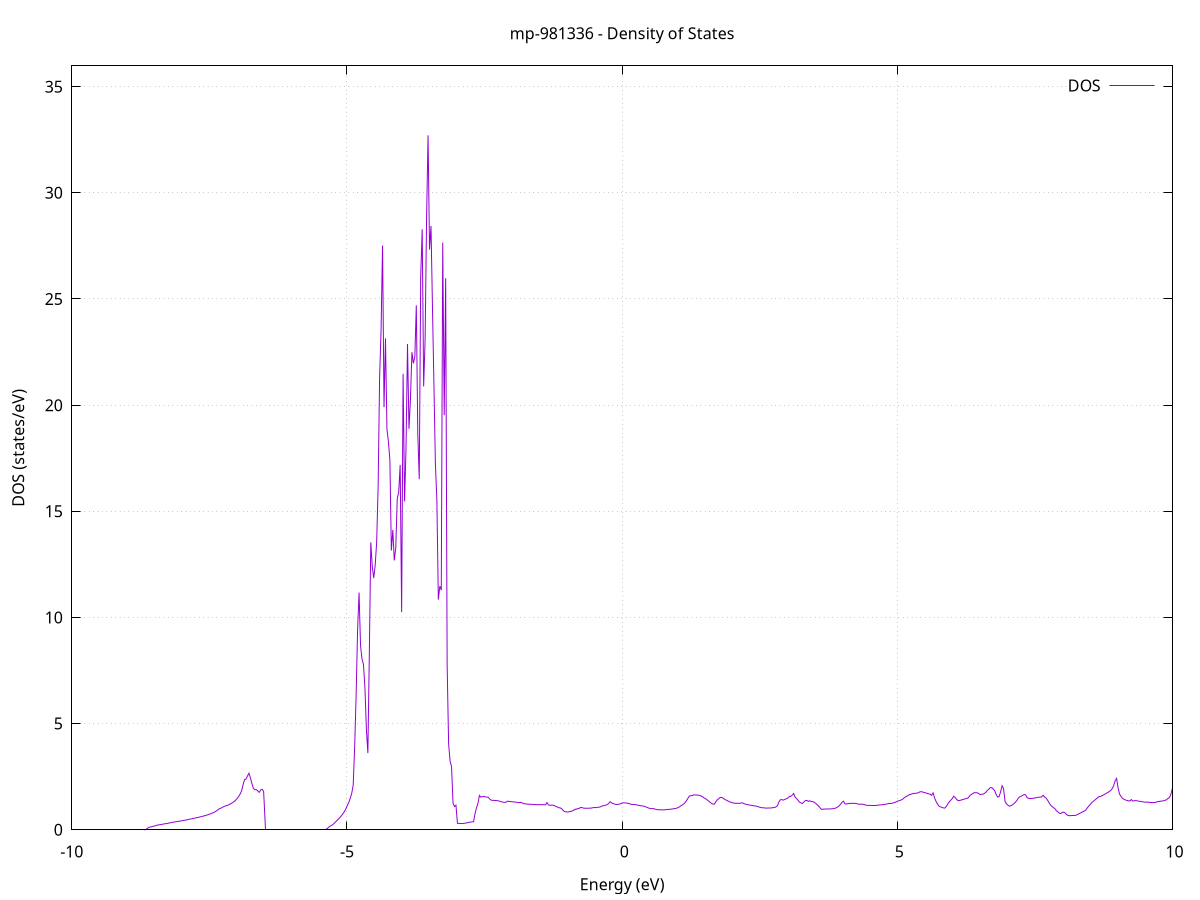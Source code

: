 set title 'mp-981336 - Density of States'
set xlabel 'Energy (eV)'
set ylabel 'DOS (states/eV)'
set grid
set xrange [-10:10]
set yrange [0:35.980]
set xzeroaxis lt -1
set terminal png size 800,600
set output 'mp-981336_dos_gnuplot.png'
plot '-' using 1:2 with lines title 'DOS'
-11.102500 0.000000
-11.075800 0.000000
-11.049100 0.000000
-11.022500 0.000000
-10.995800 0.000000
-10.969100 0.000000
-10.942400 0.000000
-10.915800 0.000000
-10.889100 0.000000
-10.862400 0.000000
-10.835700 0.000000
-10.809100 0.000000
-10.782400 0.000000
-10.755700 0.000000
-10.729000 0.000000
-10.702300 0.000000
-10.675700 0.000000
-10.649000 0.000000
-10.622300 0.000000
-10.595600 0.000000
-10.569000 0.000000
-10.542300 0.000000
-10.515600 0.000000
-10.488900 0.000000
-10.462300 0.000000
-10.435600 0.000000
-10.408900 0.000000
-10.382200 0.000000
-10.355600 0.000000
-10.328900 0.000000
-10.302200 0.000000
-10.275500 0.000000
-10.248900 0.000000
-10.222200 0.000000
-10.195500 0.000000
-10.168800 0.000000
-10.142200 0.000000
-10.115500 0.000000
-10.088800 0.000000
-10.062100 0.000000
-10.035500 0.000000
-10.008800 0.000000
-9.982100 0.000000
-9.955400 0.000000
-9.928700 0.000000
-9.902100 0.000000
-9.875400 0.000000
-9.848700 0.000000
-9.822000 0.000000
-9.795400 0.000000
-9.768700 0.000000
-9.742000 0.000000
-9.715300 0.000000
-9.688700 0.000000
-9.662000 0.000000
-9.635300 0.000000
-9.608600 0.000000
-9.582000 0.000000
-9.555300 0.000000
-9.528600 0.000000
-9.501900 0.000000
-9.475300 0.000000
-9.448600 0.000000
-9.421900 0.000000
-9.395200 0.000000
-9.368600 0.000000
-9.341900 0.000000
-9.315200 0.000000
-9.288500 0.000000
-9.261900 0.000000
-9.235200 0.000000
-9.208500 0.000000
-9.181800 0.000000
-9.155200 0.000000
-9.128500 0.000000
-9.101800 0.000000
-9.075100 0.000000
-9.048400 0.000000
-9.021800 0.000000
-8.995100 0.000000
-8.968400 0.000000
-8.941700 0.000000
-8.915100 0.000000
-8.888400 0.000000
-8.861700 0.000000
-8.835000 0.000000
-8.808400 0.000000
-8.781700 0.000000
-8.755000 0.000000
-8.728300 0.000000
-8.701700 0.000000
-8.675000 0.000200
-8.648300 0.021700
-8.621600 0.078400
-8.595000 0.118300
-8.568300 0.130500
-8.541600 0.148300
-8.514900 0.170500
-8.488300 0.185100
-8.461600 0.206400
-8.434900 0.225800
-8.408200 0.235900
-8.381600 0.246300
-8.354900 0.260600
-8.328200 0.273400
-8.301500 0.284700
-8.274900 0.296200
-8.248200 0.309100
-8.221500 0.322900
-8.194800 0.338200
-8.168100 0.353400
-8.141500 0.365200
-8.114800 0.376500
-8.088100 0.386200
-8.061400 0.397200
-8.034800 0.408600
-8.008100 0.420400
-7.981400 0.432200
-7.954700 0.445900
-7.928100 0.459500
-7.901400 0.473700
-7.874700 0.488500
-7.848000 0.503500
-7.821400 0.519100
-7.794700 0.533200
-7.768000 0.546900
-7.741300 0.561500
-7.714700 0.576800
-7.688000 0.593200
-7.661300 0.610400
-7.634600 0.628300
-7.608000 0.646500
-7.581300 0.665100
-7.554600 0.684400
-7.527900 0.707300
-7.501300 0.732000
-7.474600 0.758000
-7.447900 0.785400
-7.421200 0.816100
-7.394500 0.853000
-7.367900 0.894300
-7.341200 0.947400
-7.314500 0.995900
-7.287800 1.019800
-7.261200 1.061100
-7.234500 1.096400
-7.207800 1.121700
-7.181100 1.141200
-7.154500 1.166300
-7.127800 1.203500
-7.101100 1.243700
-7.074400 1.286100
-7.047800 1.333600
-7.021100 1.396600
-6.994400 1.479000
-6.967700 1.569600
-6.941100 1.685500
-6.914400 1.833700
-6.887700 2.124800
-6.861000 2.362600
-6.834400 2.388800
-6.807700 2.531900
-6.781000 2.665600
-6.754300 2.442400
-6.727700 2.180600
-6.701000 1.954300
-6.674300 1.888600
-6.647600 1.888300
-6.621000 1.829400
-6.594300 1.761300
-6.567600 1.875600
-6.540900 1.906500
-6.514200 1.802600
-6.487600 0.000000
-6.460900 0.000000
-6.434200 0.000000
-6.407500 0.000000
-6.380900 0.000000
-6.354200 0.000000
-6.327500 0.000000
-6.300800 0.000000
-6.274200 0.000000
-6.247500 0.000000
-6.220800 0.000000
-6.194100 0.000000
-6.167500 0.000000
-6.140800 0.000000
-6.114100 0.000000
-6.087400 0.000000
-6.060800 0.000000
-6.034100 0.000000
-6.007400 0.000000
-5.980700 0.000000
-5.954100 0.000000
-5.927400 0.000000
-5.900700 0.000000
-5.874000 0.000000
-5.847400 0.000000
-5.820700 0.000000
-5.794000 0.000000
-5.767300 0.000000
-5.740700 0.000000
-5.714000 0.000000
-5.687300 0.000000
-5.660600 0.000000
-5.633900 0.000000
-5.607300 0.000000
-5.580600 0.000000
-5.553900 0.000000
-5.527200 0.000000
-5.500600 0.000000
-5.473900 0.000000
-5.447200 0.000000
-5.420500 0.000000
-5.393900 0.000000
-5.367200 0.039100
-5.340500 0.101900
-5.313800 0.162000
-5.287200 0.194400
-5.260500 0.243400
-5.233800 0.299600
-5.207100 0.371500
-5.180500 0.440800
-5.153800 0.506100
-5.127100 0.579100
-5.100400 0.666200
-5.073800 0.753300
-5.047100 0.856900
-5.020400 0.987800
-4.993700 1.140700
-4.967100 1.286300
-4.940400 1.481900
-4.913700 1.717100
-4.887000 2.093300
-4.860400 3.875500
-4.833700 6.328100
-4.807000 9.408600
-4.780300 11.172000
-4.753600 8.680400
-4.727000 8.048200
-4.700300 7.786800
-4.673600 6.692400
-4.646900 4.730600
-4.620300 3.610900
-4.593600 8.315100
-4.566900 13.535900
-4.540200 12.395800
-4.513600 11.853200
-4.486900 12.468000
-4.460200 13.551600
-4.433500 16.211500
-4.406900 21.326800
-4.380200 23.540000
-4.353500 27.518800
-4.326800 19.902800
-4.300200 23.146400
-4.273500 18.867000
-4.246800 18.282200
-4.220100 17.414000
-4.193500 13.149400
-4.166800 14.121600
-4.140100 12.686500
-4.113400 13.278100
-4.086800 15.573000
-4.060100 15.912300
-4.033400 17.187200
-4.006700 10.248900
-3.980000 21.477900
-3.953400 15.466500
-3.926700 18.020700
-3.900000 22.880200
-3.873300 18.882600
-3.846700 20.267700
-3.820000 22.494000
-3.793300 21.967900
-3.766600 22.284300
-3.740000 24.702500
-3.713300 18.667200
-3.686600 16.516100
-3.659900 26.071100
-3.633300 28.287600
-3.606600 20.882300
-3.579900 23.107400
-3.553200 28.853500
-3.526600 32.709200
-3.499900 27.328400
-3.473200 28.441700
-3.446500 24.616200
-3.419900 20.989800
-3.393200 17.228800
-3.366500 15.542500
-3.339800 10.839700
-3.313200 11.477000
-3.286500 11.287900
-3.259800 27.658500
-3.233100 19.527900
-3.206500 25.980300
-3.179800 7.779600
-3.153100 4.054400
-3.126400 3.239000
-3.099700 2.974700
-3.073100 1.261200
-3.046400 1.095200
-3.019700 1.158700
-2.993000 0.302800
-2.966400 0.303000
-2.939700 0.298700
-2.913000 0.290100
-2.886300 0.297100
-2.859700 0.308100
-2.833000 0.321200
-2.806300 0.335200
-2.779600 0.349900
-2.753000 0.364600
-2.726300 0.370200
-2.699600 0.382500
-2.672900 0.761800
-2.646300 1.033100
-2.619600 1.246400
-2.592900 1.619000
-2.566200 1.535700
-2.539600 1.557600
-2.512900 1.574600
-2.486200 1.549700
-2.459500 1.540400
-2.432900 1.532200
-2.406200 1.447600
-2.379500 1.395900
-2.352800 1.384600
-2.326200 1.385100
-2.299500 1.378200
-2.272800 1.371300
-2.246100 1.362000
-2.219400 1.340000
-2.192800 1.320900
-2.166100 1.301300
-2.139400 1.291600
-2.112700 1.296100
-2.086100 1.347000
-2.059400 1.339200
-2.032700 1.331200
-2.006000 1.318800
-1.979400 1.314600
-1.952700 1.307700
-1.926000 1.298100
-1.899300 1.288300
-1.872700 1.275300
-1.846000 1.295800
-1.819300 1.272300
-1.792600 1.229700
-1.766000 1.226500
-1.739300 1.212000
-1.712600 1.206100
-1.685900 1.203400
-1.659300 1.199900
-1.632600 1.195500
-1.605900 1.191600
-1.579200 1.185200
-1.552600 1.181200
-1.525900 1.181400
-1.499200 1.183100
-1.472500 1.184200
-1.445800 1.183300
-1.419200 1.180600
-1.392500 1.176200
-1.365800 1.280800
-1.339100 1.171400
-1.312500 1.151700
-1.285800 1.163300
-1.259100 1.163600
-1.232400 1.137000
-1.205800 1.105600
-1.179100 1.072500
-1.152400 1.037100
-1.125700 1.032500
-1.099100 0.989700
-1.072400 0.913900
-1.045700 0.855600
-1.019000 0.843700
-0.992400 0.837400
-0.965700 0.847600
-0.939000 0.861100
-0.912300 0.880800
-0.885700 0.908100
-0.859000 0.968100
-0.832300 0.965600
-0.805600 1.003700
-0.779000 1.008900
-0.752300 1.057600
-0.725600 1.043000
-0.698900 1.018400
-0.672300 1.015700
-0.645600 1.016200
-0.618900 1.015500
-0.592200 1.016900
-0.565500 1.021500
-0.538900 1.033400
-0.512200 1.048600
-0.485500 1.042300
-0.458800 1.052400
-0.432200 1.058900
-0.405500 1.074200
-0.378800 1.093400
-0.352100 1.132500
-0.325500 1.135500
-0.298800 1.160600
-0.272100 1.185300
-0.245400 1.233800
-0.218800 1.322200
-0.192100 1.267400
-0.165400 1.239400
-0.138700 1.212000
-0.112100 1.193300
-0.085400 1.189100
-0.058700 1.210500
-0.032000 1.218200
-0.005400 1.253500
0.021300 1.268800
0.048000 1.266800
0.074700 1.261800
0.101300 1.250600
0.128000 1.233700
0.154700 1.203700
0.181400 1.195900
0.208000 1.190900
0.234700 1.184800
0.261400 1.174500
0.288100 1.154800
0.314800 1.143300
0.341400 1.133000
0.368100 1.123600
0.394800 1.110100
0.421500 1.085800
0.448100 1.055500
0.474800 1.030100
0.501500 1.007600
0.528200 0.990900
0.554800 1.001800
0.581500 0.985400
0.608200 0.966800
0.634900 0.950100
0.661500 0.942900
0.688200 0.942200
0.714900 0.938800
0.741600 0.936900
0.768200 0.939500
0.794900 0.947800
0.821600 0.958800
0.848300 0.960600
0.874900 0.968100
0.901600 0.976400
0.928300 0.985800
0.955000 0.998100
0.981600 1.012500
1.008300 1.034100
1.035000 1.071900
1.061700 1.121300
1.088300 1.162400
1.115000 1.210600
1.141700 1.275300
1.168400 1.367400
1.195100 1.482000
1.221700 1.589600
1.248400 1.608800
1.275100 1.607300
1.301800 1.648500
1.328400 1.638200
1.355100 1.637900
1.381800 1.629100
1.408500 1.612000
1.435100 1.593000
1.461800 1.552100
1.488500 1.499900
1.515200 1.466500
1.541800 1.414700
1.568500 1.357200
1.595200 1.303900
1.621900 1.241900
1.648500 1.217000
1.675200 1.203400
1.701900 1.315100
1.728600 1.411500
1.755200 1.462800
1.781900 1.524200
1.808600 1.523500
1.835300 1.490100
1.861900 1.436400
1.888600 1.399400
1.915300 1.363800
1.942000 1.332000
1.968700 1.301800
1.995300 1.278200
2.022000 1.260500
2.048700 1.249800
2.075400 1.245800
2.102000 1.245500
2.128700 1.245900
2.155400 1.259700
2.182100 1.272000
2.208700 1.235200
2.235400 1.213100
2.262100 1.192600
2.288800 1.177500
2.315400 1.163200
2.342100 1.153500
2.368800 1.142100
2.395500 1.129100
2.422100 1.119900
2.448800 1.104600
2.475500 1.084100
2.502200 1.057300
2.528800 1.045400
2.555500 1.031800
2.582200 1.033400
2.608900 1.019600
2.635500 1.021700
2.662200 1.027400
2.688900 1.022200
2.715600 1.033500
2.742200 1.040600
2.768900 1.048500
2.795600 1.079900
2.822300 1.132400
2.849000 1.310100
2.875600 1.413800
2.902300 1.419800
2.929000 1.396700
2.955700 1.431100
2.982300 1.458000
3.009000 1.492900
3.035700 1.562000
3.062400 1.573600
3.089000 1.629400
3.115700 1.711300
3.142400 1.540600
3.169100 1.466900
3.195700 1.391400
3.222400 1.303200
3.249100 1.262900
3.275800 1.240300
3.302400 1.309000
3.329100 1.376400
3.355800 1.381900
3.382500 1.338300
3.409100 1.366700
3.435800 1.329700
3.462500 1.330000
3.489200 1.297000
3.515800 1.247200
3.542500 1.183300
3.569200 1.116600
3.595900 1.032500
3.622500 0.961800
3.649200 0.971700
3.675900 0.975900
3.702600 0.978700
3.729300 0.979400
3.755900 0.979800
3.782600 0.981700
3.809300 0.987700
3.836000 0.992300
3.862600 1.009700
3.889300 1.033400
3.916000 1.074600
3.942700 1.127500
3.969300 1.206300
3.996000 1.292600
4.022700 1.344500
4.049400 1.219000
4.076000 1.212700
4.102700 1.232900
4.129400 1.237100
4.156100 1.242900
4.182700 1.246900
4.209400 1.245200
4.236100 1.242600
4.262800 1.231300
4.289400 1.206600
4.316100 1.206900
4.342800 1.204700
4.369500 1.200300
4.396100 1.192200
4.422800 1.159500
4.449500 1.154100
4.476200 1.149500
4.502900 1.146600
4.529500 1.145800
4.556200 1.144800
4.582900 1.143400
4.609600 1.147700
4.636200 1.155900
4.662900 1.164800
4.689600 1.170800
4.716300 1.177200
4.742900 1.184300
4.769600 1.194900
4.796300 1.207600
4.823000 1.222000
4.849600 1.240200
4.876300 1.235700
4.903000 1.248200
4.929700 1.265600
4.956300 1.289700
4.983000 1.321500
5.009700 1.350500
5.036400 1.374400
5.063000 1.396800
5.089700 1.427800
5.116400 1.485900
5.143100 1.538700
5.169700 1.579800
5.196400 1.620000
5.223100 1.655300
5.249800 1.673700
5.276400 1.696700
5.303100 1.712600
5.329800 1.717400
5.356500 1.728300
5.383200 1.742800
5.409800 1.787000
5.436500 1.794600
5.463200 1.775400
5.489900 1.755800
5.516500 1.736200
5.543200 1.715500
5.569900 1.692100
5.596600 1.674900
5.623200 1.623600
5.649900 1.738900
5.676600 1.505100
5.703300 1.339000
5.729900 1.213400
5.756600 1.116800
5.783300 1.082000
5.810000 1.055000
5.836600 1.029600
5.863300 1.021500
5.890000 1.101200
5.916700 1.215100
5.943300 1.312500
5.970000 1.390000
5.996700 1.461400
6.023400 1.581300
6.050000 1.522500
6.076700 1.433800
6.103400 1.371200
6.130100 1.380400
6.156700 1.397700
6.183400 1.418900
6.210100 1.439500
6.236800 1.458900
6.263500 1.474000
6.290100 1.508400
6.316800 1.608200
6.343500 1.663300
6.370200 1.703900
6.396800 1.748100
6.423500 1.743500
6.450200 1.745600
6.476900 1.708100
6.503500 1.657100
6.530200 1.673000
6.556900 1.672500
6.583600 1.715300
6.610200 1.774500
6.636900 1.855500
6.663600 1.920600
6.690300 1.982300
6.716900 1.980400
6.743600 1.921700
6.770300 1.830700
6.797000 1.660700
6.823600 1.541600
6.850300 1.564900
6.877000 1.794600
6.903700 2.074100
6.930300 1.942000
6.957000 1.342200
6.983700 1.216800
7.010400 1.161600
7.037000 1.108000
7.063700 1.134900
7.090400 1.172200
7.117100 1.227800
7.143800 1.294000
7.170400 1.373900
7.197100 1.482400
7.223800 1.551100
7.250500 1.581500
7.277100 1.618800
7.303800 1.661700
7.330500 1.645700
7.357200 1.516100
7.383800 1.482000
7.410500 1.468000
7.437200 1.470100
7.463900 1.481100
7.490500 1.494600
7.517200 1.506900
7.543900 1.523800
7.570600 1.533200
7.597200 1.539200
7.623900 1.553600
7.650600 1.626500
7.677300 1.540300
7.703900 1.491100
7.730600 1.392000
7.757300 1.273500
7.784000 1.164800
7.810600 1.097300
7.837300 1.043300
7.864000 0.989500
7.890700 0.901300
7.917400 0.839500
7.944000 0.783100
7.970700 0.763100
7.997400 0.820300
8.024100 0.829900
8.050700 0.790000
8.077400 0.707400
8.104100 0.676400
8.130800 0.662400
8.157400 0.667500
8.184100 0.673700
8.210800 0.675700
8.237500 0.678200
8.264100 0.703200
8.290800 0.744000
8.317500 0.776600
8.344200 0.810500
8.370800 0.846300
8.397500 0.885700
8.424200 0.928100
8.450900 1.027300
8.477500 1.113300
8.504200 1.186000
8.530900 1.274300
8.557600 1.333000
8.584200 1.388200
8.610900 1.447600
8.637600 1.505200
8.664300 1.562700
8.690900 1.563700
8.717600 1.605500
8.744300 1.635900
8.771000 1.677300
8.797700 1.719000
8.824300 1.758300
8.851000 1.801000
8.877700 1.851800
8.904400 1.936200
8.931000 2.077900
8.957700 2.304100
8.984400 2.419000
9.011100 1.981100
9.037700 1.683400
9.064400 1.576900
9.091100 1.482600
9.117800 1.438100
9.144400 1.405800
9.171100 1.381600
9.197800 1.365100
9.224500 1.353600
9.251100 1.423800
9.277800 1.355500
9.304500 1.367100
9.331200 1.375900
9.357800 1.362300
9.384500 1.348100
9.411200 1.337900
9.437900 1.325900
9.464500 1.312900
9.491200 1.304700
9.517900 1.296000
9.544600 1.310500
9.571200 1.292600
9.597900 1.286000
9.624600 1.282400
9.651300 1.282100
9.678000 1.285800
9.704600 1.301100
9.731300 1.326400
9.758000 1.336100
9.784700 1.346400
9.811300 1.356700
9.838000 1.363100
9.864700 1.384500
9.891400 1.418700
9.918000 1.475300
9.944700 1.514400
9.971400 1.683700
9.998100 1.937000
10.024700 2.169400
10.051400 2.340100
10.078100 2.439000
10.104800 2.479400
10.131400 2.450800
10.158100 2.439200
10.184800 2.527800
10.211500 2.529700
10.238100 2.475000
10.264800 2.410800
10.291500 2.402600
10.318200 2.402100
10.344800 2.656500
10.371500 2.878200
10.398200 2.912900
10.424900 2.956300
10.451600 2.778900
10.478200 2.537500
10.504900 2.219700
10.531600 2.084500
10.558300 2.258000
10.584900 2.656800
10.611600 2.968800
10.638300 3.090300
10.665000 3.960400
10.691600 2.956800
10.718300 2.478800
10.745000 2.307500
10.771700 2.246500
10.798300 2.205700
10.825000 2.169800
10.851700 2.012800
10.878400 1.785800
10.905000 1.659200
10.931700 1.572800
10.958400 1.492100
10.985100 1.377000
11.011700 1.319200
11.038400 1.268800
11.065100 1.203200
11.091800 1.155300
11.118400 1.107300
11.145100 1.037200
11.171800 1.018500
11.198500 1.003100
11.225100 0.988800
11.251800 0.977500
11.278500 0.970900
11.305200 0.965500
11.331900 0.962400
11.358500 0.950700
11.385200 0.937800
11.411900 0.942200
11.438600 0.954000
11.465200 0.974200
11.491900 1.017300
11.518600 1.048400
11.545300 1.077600
11.571900 1.093400
11.598600 1.079300
11.625300 1.059800
11.652000 1.030000
11.678600 0.993800
11.705300 0.960200
11.732000 0.936400
11.758700 0.919500
11.785300 0.906900
11.812000 0.941500
11.838700 0.938300
11.865400 0.908600
11.892000 0.861400
11.918700 0.817100
11.945400 0.782600
11.972100 0.752700
11.998700 0.716800
12.025400 0.691000
12.052100 0.678000
12.078800 0.667000
12.105400 0.656900
12.132100 0.649100
12.158800 0.644300
12.185500 0.641900
12.212200 0.642800
12.238800 0.645300
12.265500 0.648300
12.292200 0.652400
12.318900 0.659000
12.345500 0.688500
12.372200 0.725900
12.398900 0.754800
12.425600 0.763600
12.452200 0.770100
12.478900 0.793200
12.505600 0.819600
12.532300 0.851500
12.558900 0.889000
12.585600 0.926700
12.612300 0.970700
12.639000 1.010200
12.665600 1.039200
12.692300 1.060000
12.719000 1.077800
12.745700 1.094200
12.772300 1.108900
12.799000 1.121500
12.825700 1.133100
12.852400 1.142800
12.879000 1.150300
12.905700 1.155900
12.932400 1.158000
12.959100 1.159100
12.985700 1.163300
13.012400 1.090600
13.039100 1.092700
13.065800 1.111300
13.092500 1.133900
13.119100 1.162500
13.145800 1.211000
13.172500 1.256200
13.199200 1.281700
13.225800 1.305200
13.252500 1.331200
13.279200 1.349400
13.305900 1.378100
13.332500 1.435400
13.359200 1.497500
13.385900 1.549700
13.412600 1.591600
13.439200 1.631300
13.465900 1.669800
13.492600 1.699500
13.519300 1.712900
13.545900 1.698800
13.572600 1.685000
13.599300 1.669100
13.626000 1.652200
13.652600 1.631000
13.679300 1.654700
13.706000 1.745300
13.732700 1.809400
13.759300 1.914800
13.786000 1.946900
13.812700 2.006200
13.839400 2.142200
13.866100 2.257700
13.892700 2.348700
13.919400 2.442800
13.946100 2.471300
13.972800 2.561400
13.999400 2.607800
14.026100 2.555000
14.052800 2.462800
14.079500 2.317900
14.106100 2.165300
14.132800 2.061500
14.159500 2.004100
14.186200 1.918400
14.212800 1.841200
14.239500 1.795600
14.266200 1.779100
14.292900 1.769200
14.319500 1.768700
14.346200 1.777200
14.372900 1.727800
14.399600 1.638900
14.426200 1.554800
14.452900 1.462100
14.479600 1.401000
14.506300 1.371100
14.532900 1.343500
14.559600 1.315300
14.586300 1.274200
14.613000 1.258400
14.639600 1.244800
14.666300 1.214000
14.693000 1.189800
14.719700 1.179200
14.746400 1.168300
14.773000 1.169500
14.799700 1.188600
14.826400 1.228900
14.853100 1.267800
14.879700 1.304200
14.906400 1.328000
14.933100 1.375900
14.959800 1.439800
14.986400 1.490600
15.013100 1.603600
15.039800 1.761400
15.066500 1.924800
15.093100 1.950400
15.119800 2.066300
15.146500 2.166400
15.173200 2.200100
15.199800 2.191600
15.226500 2.137900
15.253200 2.093100
15.279900 2.034200
15.306500 1.949700
15.333200 1.945600
15.359900 1.942800
15.386600 1.912500
15.413200 1.960300
15.439900 1.840400
15.466600 1.836000
15.493300 1.706700
15.519900 1.646400
15.546600 1.561400
15.573300 1.513500
15.600000 1.479900
15.626700 1.455800
15.653300 1.453900
15.680000 1.445400
15.706700 1.409100
15.733400 1.335600
15.760000 1.253100
15.786700 1.145300
15.813400 1.074400
15.840100 1.026900
15.866700 0.994600
15.893400 0.975700
15.920100 0.965700
15.946800 0.958400
15.973400 0.954200
16.000100 0.952300
16.026800 0.953500
16.053500 0.958100
16.080100 0.962500
16.106800 0.967900
16.133500 0.977500
16.160200 0.989300
16.186800 1.003500
16.213500 1.026900
16.240200 1.054100
16.266900 1.077000
16.293500 1.092900
16.320200 1.111200
16.346900 1.147300
16.373600 1.180800
16.400200 1.206600
16.426900 1.217500
16.453600 1.212800
16.480300 1.216300
16.507000 1.214800
16.533600 1.211600
16.560300 1.218700
16.587000 1.222400
16.613700 1.223200
16.640300 1.244400
16.667000 1.263900
16.693700 1.289200
16.720400 1.301500
16.747000 1.297800
16.773700 1.300700
16.800400 1.280500
16.827100 1.283800
16.853700 1.274300
16.880400 1.256900
16.907100 1.254100
16.933800 1.272400
16.960400 1.310400
16.987100 1.351800
17.013800 1.384800
17.040500 1.399800
17.067100 1.400700
17.093800 1.397900
17.120500 1.396600
17.147200 1.410400
17.173800 1.409400
17.200500 1.399900
17.227200 1.380400
17.253900 1.354700
17.280600 1.310200
17.307200 1.280400
17.333900 1.284400
17.360600 1.277300
17.387300 1.237000
17.413900 1.215500
17.440600 1.206800
17.467300 1.195500
17.494000 1.180800
17.520600 1.169600
17.547300 1.152000
17.574000 1.139800
17.600700 1.124700
17.627300 1.116100
17.654000 1.112600
17.680700 1.124300
17.707400 1.151900
17.734000 1.201200
17.760700 1.242400
17.787400 1.348400
17.814100 1.279300
17.840700 1.043800
17.867400 1.025800
17.894100 1.037600
17.920800 1.034000
17.947400 1.028800
17.974100 1.029100
18.000800 1.042200
18.027500 1.056800
18.054100 1.074300
18.080800 1.100600
18.107500 1.123200
18.134200 1.145000
18.160900 1.171900
18.187500 1.202800
18.214200 1.239300
18.240900 1.432000
18.267600 1.714500
18.294200 1.781400
18.320900 1.930500
18.347600 1.865400
18.374300 1.968700
18.400900 1.900400
18.427600 1.898400
18.454300 1.855100
18.481000 1.809900
18.507600 1.739600
18.534300 1.661000
18.561000 1.588000
18.587700 1.557100
18.614300 1.523700
18.641000 1.483800
18.667700 1.462600
18.694400 1.466600
18.721000 1.472400
18.747700 1.523300
18.774400 1.631100
18.801100 2.126100
18.827700 1.718600
18.854400 1.646800
18.881100 1.580500
18.907800 1.510700
18.934400 1.451200
18.961100 1.394400
18.987800 1.380600
19.014500 1.367900
19.041200 1.352200
19.067800 1.338200
19.094500 1.333300
19.121200 1.343300
19.147900 1.343900
19.174500 1.346000
19.201200 1.353800
19.227900 1.337500
19.254600 1.347700
19.281200 1.382600
19.307900 1.372300
19.334600 1.387900
19.361300 1.434100
19.387900 1.461600
19.414600 1.479400
19.441300 1.502500
19.468000 1.528700
19.494600 1.560100
19.521300 1.608500
19.548000 1.645600
19.574700 1.693600
19.601300 1.756200
19.628000 1.789800
19.654700 1.833500
19.681400 1.871400
19.708000 1.900800
19.734700 1.943000
19.761400 1.982100
19.788100 2.006700
19.814800 1.968700
19.841400 1.967600
19.868100 1.938700
19.894800 1.913200
19.921500 1.914700
19.948100 1.910600
19.974800 1.913300
20.001500 1.939800
20.028200 1.953100
20.054800 2.020600
20.081500 2.020900
20.108200 2.009400
20.134900 2.026700
20.161500 2.035400
20.188200 2.095200
20.214900 2.060700
20.241600 2.048300
20.268200 2.051400
20.294900 2.018300
20.321600 1.970100
20.348300 1.916000
20.374900 1.889800
20.401600 1.875100
20.428300 1.886200
20.455000 1.886200
20.481600 1.875600
20.508300 1.877100
20.535000 1.897700
20.561700 1.930400
20.588300 1.970300
20.615000 2.006900
20.641700 2.037400
20.668400 2.088900
20.695100 2.051500
20.721700 2.032500
20.748400 2.049700
20.775100 2.060800
20.801800 2.089500
20.828400 2.113100
20.855100 2.164000
20.881800 2.230500
20.908500 2.321500
20.935100 2.403400
20.961800 2.447700
20.988500 2.467400
21.015200 2.458800
21.041800 2.454000
21.068500 2.433800
21.095200 2.460800
21.121900 2.477900
21.148500 2.492200
21.175200 2.483400
21.201900 2.386300
21.228600 2.264400
21.255200 2.324200
21.281900 2.245400
21.308600 2.145700
21.335300 2.069200
21.361900 1.999900
21.388600 1.934800
21.415300 1.808600
21.442000 1.745800
21.468600 1.699900
21.495300 1.660000
21.522000 1.640100
21.548700 1.628100
21.575400 1.617400
21.602000 1.582300
21.628700 1.561100
21.655400 1.538800
21.682100 1.523200
21.708700 1.531100
21.735400 1.536800
21.762100 1.537900
21.788800 1.536200
21.815400 1.531900
21.842100 1.525900
21.868800 1.541200
21.895500 1.559000
21.922100 1.575200
21.948800 1.594400
21.975500 1.615500
22.002200 1.636500
22.028800 1.657100
22.055500 1.679900
22.082200 1.716100
22.108900 1.743000
22.135500 1.794600
22.162200 1.785200
22.188900 1.778300
22.215600 1.782100
22.242200 1.799600
22.268900 1.816900
22.295600 1.834200
22.322300 1.856300
22.348900 1.897200
22.375600 1.897900
22.402300 1.887700
22.429000 1.846000
22.455700 1.743200
22.482300 1.629600
22.509000 1.527500
22.535700 1.465800
22.562400 1.415500
22.589000 1.389400
22.615700 1.358500
22.642400 1.331400
22.669100 1.305900
22.695700 1.283900
22.722400 1.277200
22.749100 1.279000
22.775800 1.288200
22.802400 1.290200
22.829100 1.303300
22.855800 1.324000
22.882500 1.349500
22.909100 1.387300
22.935800 1.447000
22.962500 1.441800
22.989200 1.482300
23.015800 1.528400
23.042500 1.585300
23.069200 1.660500
23.095900 1.746700
23.122500 1.838400
23.149200 1.935800
23.175900 2.022900
23.202600 2.138800
23.229300 2.209600
23.255900 2.271800
23.282600 2.309900
23.309300 2.329700
23.336000 2.378300
23.362600 2.394200
23.389300 2.415300
23.416000 2.540400
23.442700 2.512500
23.469300 2.682800
23.496000 2.915000
23.522700 3.032700
23.549400 3.093800
23.576000 3.127200
23.602700 3.166500
23.629400 3.262200
23.656100 3.052300
23.682700 2.553500
23.709400 2.179400
23.736100 1.931700
23.762800 1.778400
23.789400 1.715200
23.816100 1.727000
23.842800 1.806100
23.869500 1.824300
23.896100 1.816200
23.922800 1.839000
23.949500 1.941900
23.976200 2.095900
24.002800 2.178900
24.029500 2.274600
24.056200 2.349100
24.082900 2.399300
24.109600 2.364400
24.136200 2.362900
24.162900 2.354600
24.189600 2.289800
24.216300 2.219800
24.242900 2.225100
24.269600 2.192500
24.296300 2.157500
24.323000 2.117000
24.349600 2.072500
24.376300 2.073800
24.403000 2.082100
24.429700 2.129400
24.456300 2.205500
24.483000 2.277500
24.509700 2.368900
24.536400 2.472400
24.563000 2.529500
24.589700 2.569800
24.616400 2.627300
24.643100 2.306800
24.669700 2.192600
24.696400 2.145200
24.723100 2.149800
24.749800 2.201000
24.776400 1.972200
24.803100 1.904800
24.829800 1.845600
24.856500 1.774200
24.883100 1.762100
24.909800 1.774200
24.936500 1.820100
24.963200 1.949800
24.989900 2.113700
25.016500 2.155700
25.043200 2.225700
25.069900 2.259500
25.096600 2.239100
25.123200 2.362300
25.149900 2.304200
25.176600 2.182600
25.203300 2.073500
25.229900 1.942600
25.256600 1.837300
25.283300 1.749100
25.310000 1.706400
25.336600 1.789000
25.363300 1.675800
25.390000 1.598600
25.416700 1.505800
25.443300 1.440500
25.470000 1.383700
25.496700 1.332700
25.523400 1.328900
25.550000 1.325100
25.576700 1.322800
25.603400 1.305400
25.630100 1.274700
25.656700 1.234000
25.683400 1.241600
25.710100 1.251900
25.736800 1.251600
25.763500 1.259600
25.790100 1.280800
25.816800 1.283100
25.843500 1.264800
25.870200 1.253600
25.896800 1.172600
25.923500 1.156900
25.950200 1.180100
25.976900 1.141800
26.003500 1.116800
26.030200 1.107700
26.056900 1.107700
26.083600 1.109500
26.110200 1.113600
26.136900 1.153200
26.163600 1.169600
26.190300 1.201300
26.216900 1.264100
26.243600 1.327200
26.270300 1.419300
26.297000 1.466100
26.323600 1.467800
26.350300 1.566300
26.377000 1.486600
26.403700 1.504700
26.430300 1.535200
26.457000 1.566300
26.483700 1.603000
26.510400 1.639600
26.537000 1.680400
26.563700 1.707500
26.590400 1.693000
26.617100 1.676200
26.643800 1.672500
26.670400 1.703900
26.697100 1.705100
26.723800 1.704100
26.750500 1.669800
26.777100 1.685600
26.803800 1.731600
26.830500 1.771000
26.857200 1.760200
26.883800 1.759400
26.910500 1.772800
26.937200 1.805300
26.963900 1.866900
26.990500 1.954300
27.017200 2.015400
27.043900 2.087300
27.070600 2.106500
27.097200 2.050100
27.123900 2.021900
27.150600 2.011100
27.177300 1.985300
27.203900 1.994300
27.230600 1.994400
27.257300 2.009000
27.284000 1.968200
27.310600 1.908700
27.337300 1.802600
27.364000 1.734800
27.390700 1.725100
27.417300 1.743200
27.444000 1.776700
27.470700 1.812300
27.497400 1.860200
27.524100 1.906600
27.550700 1.953100
27.577400 2.015000
27.604100 2.247900
27.630800 2.168200
27.657400 2.201700
27.684100 2.230700
27.710800 2.360600
27.737500 2.295900
27.764100 2.327800
27.790800 2.402000
27.817500 2.404700
27.844200 2.442000
27.870800 2.463200
27.897500 2.450700
27.924200 2.413000
27.950900 2.394400
27.977500 2.403300
28.004200 2.311400
28.030900 2.274900
28.057600 2.207900
28.084200 2.152600
28.110900 2.076500
28.137600 1.978000
28.164300 1.921000
28.190900 1.880400
28.217600 1.874800
28.244300 1.892100
28.271000 1.712200
28.297600 1.702700
28.324300 1.747300
28.351000 1.803100
28.377700 1.817200
28.404400 1.828500
28.431000 1.834100
28.457700 1.862200
28.484400 1.826200
28.511100 1.797800
28.537700 1.774800
28.564400 1.766000
28.591100 1.739000
28.617800 1.722100
28.644400 1.752500
28.671100 1.803500
28.697800 1.860000
28.724500 1.917500
28.751100 2.332700
28.777800 2.117800
28.804500 2.094700
28.831200 2.135600
28.857800 2.209200
28.884500 2.296800
28.911200 2.370300
28.937900 2.389600
28.964500 2.389600
28.991200 2.340000
29.017900 2.299200
29.044600 2.315600
29.071200 2.394900
29.097900 2.469200
29.124600 2.521000
29.151300 2.577000
29.178000 2.659000
29.204600 2.776600
29.231300 2.884800
29.258000 2.825400
29.284700 2.731400
29.311300 2.758400
29.338000 2.741600
29.364700 2.745900
29.391400 2.714400
29.418000 2.655900
29.444700 2.593500
29.471400 2.459300
29.498100 2.360800
29.524700 2.340200
29.551400 2.352400
29.578100 2.275400
29.604800 2.239000
29.631400 2.229300
29.658100 2.224300
29.684800 2.218600
29.711500 2.254200
29.738100 2.316000
29.764800 2.342300
29.791500 2.342000
29.818200 2.341800
29.844800 2.352500
29.871500 2.367400
29.898200 2.360200
29.924900 2.410900
29.951500 2.453500
29.978200 2.496500
30.004900 2.505600
30.031600 2.533800
30.058300 2.553400
30.084900 2.575300
30.111600 2.599000
30.138300 2.524200
30.165000 2.461600
30.191600 2.398000
30.218300 2.386500
30.245000 2.305600
30.271700 2.299600
30.298300 2.334400
30.325000 2.409700
30.351700 2.531700
30.378400 2.686600
30.405000 2.871900
30.431700 2.947200
30.458400 2.774100
30.485100 2.637300
30.511700 2.381200
30.538400 2.164300
30.565100 2.075600
30.591800 2.006800
30.618400 1.981900
30.645100 1.980500
30.671800 1.996600
30.698500 2.047000
30.725100 2.150800
30.751800 2.240200
30.778500 2.378600
30.805200 2.528800
30.831800 2.640500
30.858500 2.680100
30.885200 2.717800
30.911900 2.659600
30.938600 2.547400
30.965200 2.411600
30.991900 2.317800
31.018600 2.254200
31.045300 2.145700
31.071900 2.079200
31.098600 2.030400
31.125300 2.014200
31.152000 2.034600
31.178600 2.019800
31.205300 2.039200
31.232000 2.051700
31.258700 2.069600
31.285300 2.095000
31.312000 2.139200
31.338700 2.184300
31.365400 2.264200
31.392000 2.290400
31.418700 2.224900
31.445400 2.210100
31.472100 2.211200
31.498700 2.219500
31.525400 2.233300
31.552100 2.277000
31.578800 2.322700
31.605400 2.337000
31.632100 2.369600
31.658800 2.419800
31.685500 2.454400
31.712200 2.470800
31.738800 2.455700
31.765500 2.423100
31.792200 2.396400
31.818900 2.371100
31.845500 2.319100
31.872200 2.272900
31.898900 2.244600
31.925600 2.216000
31.952200 2.190500
31.978900 2.197600
32.005600 2.137600
32.032300 2.104700
32.058900 2.169400
32.085600 2.121800
32.112300 2.064800
32.139000 2.114100
32.165600 2.021300
32.192300 2.036400
32.219000 2.055400
32.245700 2.110000
32.272300 2.195900
32.299000 2.272700
32.325700 2.270500
32.352400 2.258400
32.379000 2.278800
32.405700 2.330600
32.432400 2.357600
32.459100 2.368300
32.485700 2.330700
32.512400 2.266600
32.539100 2.207700
32.565800 2.156400
32.592500 2.276700
32.619100 2.186700
32.645800 2.132300
32.672500 2.110800
32.699200 2.132200
32.725800 2.134600
32.752500 2.146200
32.779200 2.123100
32.805900 2.124900
32.832500 2.165900
32.859200 2.187500
32.885900 2.206200
32.912600 2.258000
32.939200 2.239000
32.965900 2.240700
32.992600 2.161900
33.019300 2.135000
33.045900 2.134800
33.072600 2.156700
33.099300 2.183800
33.126000 2.217600
33.152600 2.211000
33.179300 2.179800
33.206000 2.144900
33.232700 2.123400
33.259300 2.020800
33.286000 1.955700
33.312700 1.901800
33.339400 1.849000
33.366000 1.802000
33.392700 1.761600
33.419400 1.709200
33.446100 1.666000
33.472800 1.645800
33.499400 1.640900
33.526100 1.660400
33.552800 1.700000
33.579500 1.696800
33.606100 1.663200
33.632800 1.684000
33.659500 1.686900
33.686200 1.701000
33.712800 1.718400
33.739500 1.739700
33.766200 1.760200
33.792900 1.781800
33.819500 1.788600
33.846200 1.795400
33.872900 1.807200
33.899600 1.825600
33.926200 1.845100
33.952900 1.873500
33.979600 1.913100
34.006300 1.961800
34.032900 2.012000
34.059600 2.080800
34.086300 2.172100
34.113000 2.217900
34.139600 2.228300
34.166300 2.215400
34.193000 2.193800
34.219700 2.166800
34.246300 2.098900
34.273000 2.065900
34.299700 2.077200
34.326400 2.162200
34.353100 2.408800
34.379700 2.445300
34.406400 2.352300
34.433100 2.249700
34.459800 2.149000
34.486400 2.123300
34.513100 2.093600
34.539800 2.101500
34.566500 2.113500
34.593100 2.093800
34.619800 2.053700
34.646500 2.000400
34.673200 1.972100
34.699800 1.952700
34.726500 1.933200
34.753200 1.915100
34.779900 1.886300
34.806500 1.864100
34.833200 1.855400
34.859900 1.836400
34.886600 1.833900
34.913200 1.794300
34.939900 1.750800
34.966600 1.730000
34.993300 1.686300
35.019900 1.699300
35.046600 1.659100
35.073300 1.639100
35.100000 1.504500
35.126700 1.505100
35.153300 1.546800
35.180000 1.627000
35.206700 1.743300
35.233400 1.817100
35.260000 1.851100
35.286700 1.886200
35.313400 1.888600
35.340100 1.858100
35.366700 1.822900
35.393400 1.782100
35.420100 1.743100
35.446800 1.702100
35.473400 1.612000
35.500100 1.523800
35.526800 1.443200
35.553500 1.372100
35.580100 1.309600
35.606800 1.257100
35.633500 1.209700
35.660200 1.163100
35.686800 1.117100
35.713500 1.073100
35.740200 1.029400
35.766900 0.978400
35.793500 0.944500
35.820200 0.915200
35.846900 0.886800
35.873600 0.859200
35.900200 0.832700
35.926900 0.808400
35.953600 0.786400
35.980300 0.772800
36.007000 0.753100
36.033600 0.729100
36.060300 0.703500
36.087000 0.681800
36.113700 0.666800
36.140300 0.653100
36.167000 0.639700
36.193700 0.626600
36.220400 0.613800
36.247000 0.599900
36.273700 0.584900
36.300400 0.570500
36.327100 0.556600
36.353700 0.543700
36.380400 0.532600
36.407100 0.523500
36.433800 0.515900
36.460400 0.499100
36.487100 0.482900
36.513800 0.475700
36.540500 0.469400
36.567100 0.463800
36.593800 0.459000
36.620500 0.454400
36.647200 0.450100
36.673800 0.445700
36.700500 0.440300
36.727200 0.434100
36.753900 0.427400
36.780500 0.420600
36.807200 0.413900
36.833900 0.407200
36.860600 0.400500
36.887300 0.395200
36.913900 0.390100
36.940600 0.383300
36.967300 0.374200
36.994000 0.366400
37.020600 0.361800
37.047300 0.357600
37.074000 0.357100
37.100700 0.356900
37.127300 0.348000
37.154000 0.342300
37.180700 0.338900
37.207400 0.335300
37.234000 0.333000
37.260700 0.331100
37.287400 0.329300
37.314100 0.327400
37.340700 0.325400
37.367400 0.323200
37.394100 0.320800
37.420800 0.319000
37.447400 0.317900
37.474100 0.316300
37.500800 0.318300
37.527500 0.318300
37.554100 0.315100
37.580800 0.308600
37.607500 0.301000
37.634200 0.297500
37.660900 0.294900
37.687500 0.292500
37.714200 0.288300
37.740900 0.282900
37.767600 0.276400
37.794200 0.269500
37.820900 0.266200
37.847600 0.260800
37.874300 0.254300
37.900900 0.247500
37.927600 0.233200
37.954300 0.210600
37.981000 0.198400
38.007600 0.191500
38.034300 0.185400
38.061000 0.180200
38.087700 0.175700
38.114300 0.173000
38.141000 0.171500
38.167700 0.170100
38.194400 0.168800
38.221000 0.167500
38.247700 0.166200
38.274400 0.164800
38.301100 0.163500
38.327700 0.162100
38.354400 0.162500
38.381100 0.163000
38.407800 0.162600
38.434400 0.162000
38.461100 0.161700
38.487800 0.191500
38.514500 0.259400
38.541200 0.233800
38.567800 0.197600
38.594500 0.160700
38.621200 0.134200
38.647900 0.123800
38.674500 0.118400
38.701200 0.114400
38.727900 0.110900
38.754600 0.107600
38.781200 0.104400
38.807900 0.101300
38.834600 0.098300
38.861300 0.095400
38.887900 0.092600
38.914600 0.090000
38.941300 0.087400
38.968000 0.084900
38.994600 0.082600
39.021300 0.080400
39.048000 0.078400
39.074700 0.076600
39.101300 0.075000
39.128000 0.073600
39.154700 0.072400
39.181400 0.071300
39.208000 0.070500
39.234700 0.069800
39.261400 0.068400
39.288100 0.066000
39.314700 0.062600
39.341400 0.058200
39.368100 0.052700
39.394800 0.047500
39.421500 0.043500
39.448100 0.039800
39.474800 0.036100
39.501500 0.032500
39.528200 0.028800
39.554800 0.025200
39.581500 0.019100
39.608200 0.016900
39.634900 0.014600
39.661500 0.012200
39.688200 0.009800
39.714900 0.007300
39.741600 0.004600
39.768200 0.001900
39.794900 0.000400
39.821600 0.000000
39.848300 0.000000
39.874900 0.000000
39.901600 0.000000
39.928300 0.000000
39.955000 0.000000
39.981600 0.000000
40.008300 0.000000
40.035000 0.000000
40.061700 0.000000
40.088300 0.000000
40.115000 0.000000
40.141700 0.000000
40.168400 0.000000
40.195000 0.000000
40.221700 0.000000
40.248400 0.000000
40.275100 0.000000
40.301800 0.000000
40.328400 0.000000
40.355100 0.000000
40.381800 0.000000
40.408500 0.000000
40.435100 0.000000
40.461800 0.000000
40.488500 0.000000
40.515200 0.000000
40.541800 0.000000
40.568500 0.000000
40.595200 0.000000
40.621900 0.000000
40.648500 0.000000
40.675200 0.000000
40.701900 0.000000
40.728600 0.000000
40.755200 0.000000
40.781900 0.000000
40.808600 0.000000
40.835300 0.000000
40.861900 0.000000
40.888600 0.000000
40.915300 0.000000
40.942000 0.000000
40.968600 0.000000
40.995300 0.000000
41.022000 0.000000
41.048700 0.000000
41.075400 0.000000
41.102000 0.000000
41.128700 0.000000
41.155400 0.000000
41.182100 0.000000
41.208700 0.000000
41.235400 0.000000
41.262100 0.000000
41.288800 0.000000
41.315400 0.000000
41.342100 0.000000
41.368800 0.000000
41.395500 0.000000
41.422100 0.000000
41.448800 0.000000
41.475500 0.000000
41.502200 0.000000
41.528800 0.000000
41.555500 0.000000
41.582200 0.000000
41.608900 0.000000
41.635500 0.000000
41.662200 0.000000
41.688900 0.000000
41.715600 0.000000
41.742200 0.000000
41.768900 0.000000
41.795600 0.000000
41.822300 0.000000
41.848900 0.000000
41.875600 0.000000
41.902300 0.000000
41.929000 0.000000
41.955700 0.000000
41.982300 0.000000
42.009000 0.000000
42.035700 0.000000
42.062400 0.000000
42.089000 0.000000
42.115700 0.000000
42.142400 0.000000
42.169100 0.000000
42.195700 0.000000
42.222400 0.000000
42.249100 0.000000
e
